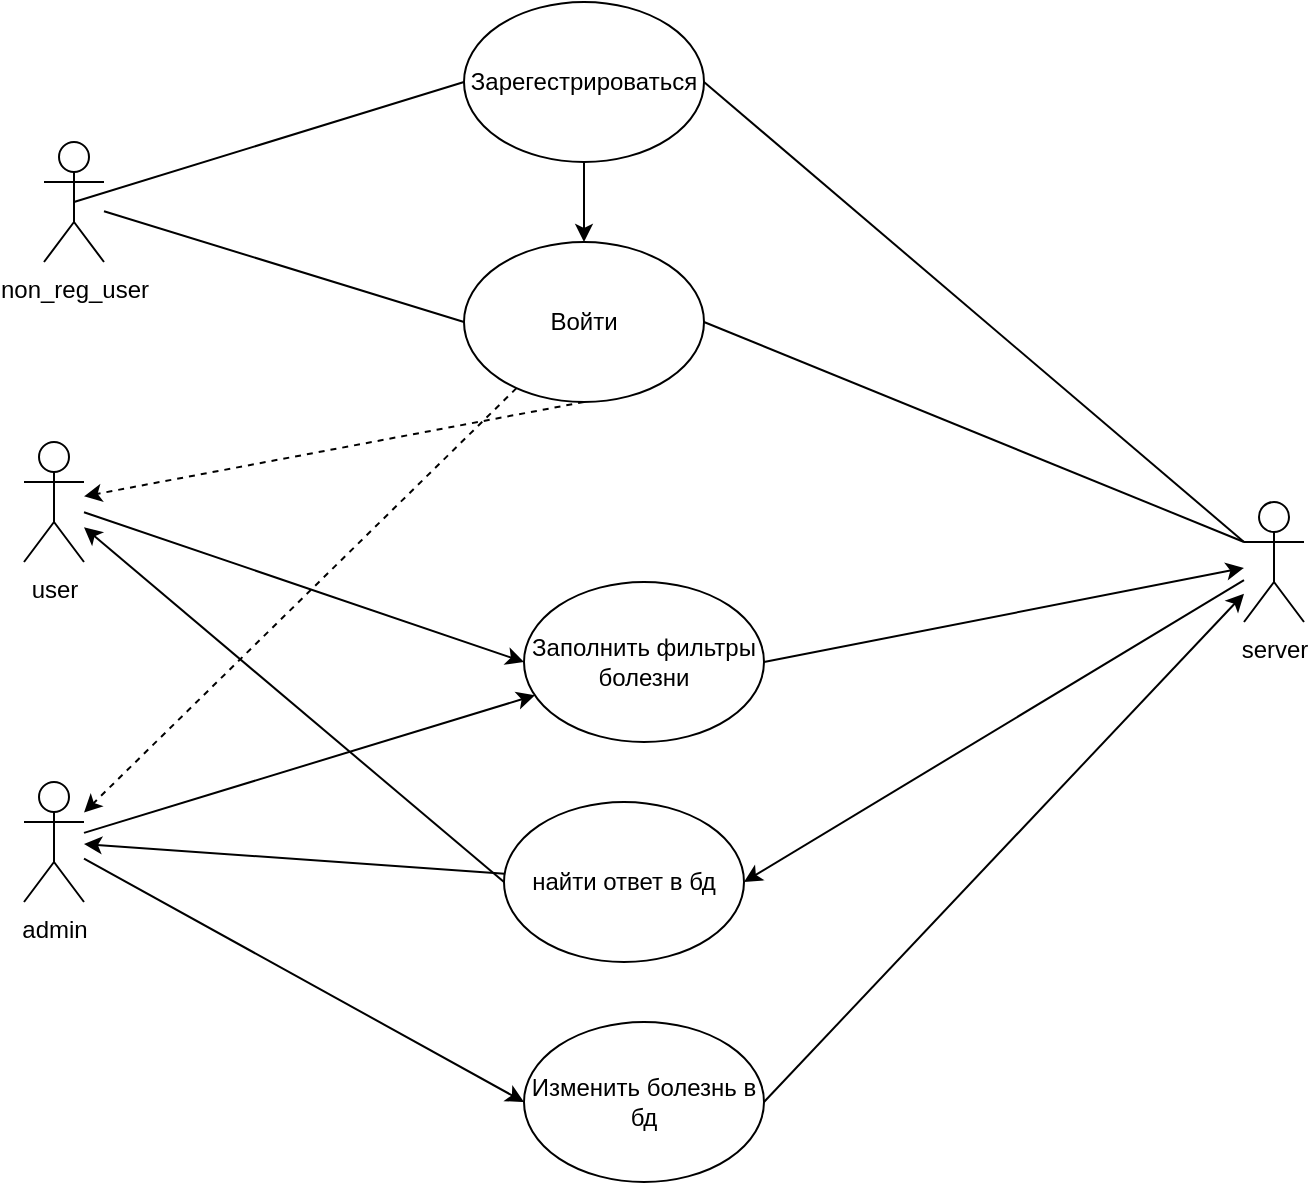 <mxfile version="23.1.4" type="github">
  <diagram name="Страница — 1" id="m8arWx0EG83opCsC5O5C">
    <mxGraphModel dx="1179" dy="667" grid="1" gridSize="10" guides="1" tooltips="1" connect="1" arrows="1" fold="1" page="1" pageScale="1" pageWidth="827" pageHeight="1169" math="0" shadow="0">
      <root>
        <mxCell id="0" />
        <mxCell id="1" parent="0" />
        <mxCell id="ostOCQ8j3PkY-LxwMmQr-1" value="non_reg_user" style="shape=umlActor;verticalLabelPosition=bottom;verticalAlign=top;html=1;outlineConnect=0;" vertex="1" parent="1">
          <mxGeometry x="90" y="70" width="30" height="60" as="geometry" />
        </mxCell>
        <mxCell id="ostOCQ8j3PkY-LxwMmQr-2" value="admin" style="shape=umlActor;verticalLabelPosition=bottom;verticalAlign=top;html=1;outlineConnect=0;" vertex="1" parent="1">
          <mxGeometry x="80" y="390" width="30" height="60" as="geometry" />
        </mxCell>
        <mxCell id="ostOCQ8j3PkY-LxwMmQr-3" value="user" style="shape=umlActor;verticalLabelPosition=bottom;verticalAlign=top;html=1;outlineConnect=0;" vertex="1" parent="1">
          <mxGeometry x="80" y="220" width="30" height="60" as="geometry" />
        </mxCell>
        <mxCell id="ostOCQ8j3PkY-LxwMmQr-9" value="server" style="shape=umlActor;verticalLabelPosition=bottom;verticalAlign=top;html=1;outlineConnect=0;" vertex="1" parent="1">
          <mxGeometry x="690" y="250" width="30" height="60" as="geometry" />
        </mxCell>
        <mxCell id="ostOCQ8j3PkY-LxwMmQr-10" value="Войти" style="ellipse;whiteSpace=wrap;html=1;" vertex="1" parent="1">
          <mxGeometry x="300" y="120" width="120" height="80" as="geometry" />
        </mxCell>
        <mxCell id="ostOCQ8j3PkY-LxwMmQr-11" value="Зарегестрироваться" style="ellipse;whiteSpace=wrap;html=1;" vertex="1" parent="1">
          <mxGeometry x="300" width="120" height="80" as="geometry" />
        </mxCell>
        <mxCell id="ostOCQ8j3PkY-LxwMmQr-12" value="" style="endArrow=none;html=1;rounded=0;entryX=0;entryY=0.5;entryDx=0;entryDy=0;endFill=0;" edge="1" parent="1" source="ostOCQ8j3PkY-LxwMmQr-1" target="ostOCQ8j3PkY-LxwMmQr-10">
          <mxGeometry width="50" height="50" relative="1" as="geometry">
            <mxPoint x="390" y="320" as="sourcePoint" />
            <mxPoint x="440" y="270" as="targetPoint" />
          </mxGeometry>
        </mxCell>
        <mxCell id="ostOCQ8j3PkY-LxwMmQr-13" value="" style="endArrow=none;html=1;rounded=0;exitX=1;exitY=0.5;exitDx=0;exitDy=0;entryX=0;entryY=0.333;entryDx=0;entryDy=0;entryPerimeter=0;endFill=0;" edge="1" parent="1" source="ostOCQ8j3PkY-LxwMmQr-10" target="ostOCQ8j3PkY-LxwMmQr-9">
          <mxGeometry width="50" height="50" relative="1" as="geometry">
            <mxPoint x="390" y="320" as="sourcePoint" />
            <mxPoint x="440" y="270" as="targetPoint" />
          </mxGeometry>
        </mxCell>
        <mxCell id="ostOCQ8j3PkY-LxwMmQr-14" value="" style="endArrow=none;html=1;rounded=0;exitX=0.5;exitY=0.5;exitDx=0;exitDy=0;exitPerimeter=0;entryX=0;entryY=0.5;entryDx=0;entryDy=0;" edge="1" parent="1" source="ostOCQ8j3PkY-LxwMmQr-1" target="ostOCQ8j3PkY-LxwMmQr-11">
          <mxGeometry width="50" height="50" relative="1" as="geometry">
            <mxPoint x="270" y="320" as="sourcePoint" />
            <mxPoint x="320" y="270" as="targetPoint" />
          </mxGeometry>
        </mxCell>
        <mxCell id="ostOCQ8j3PkY-LxwMmQr-15" value="" style="endArrow=none;html=1;rounded=0;exitX=1;exitY=0.5;exitDx=0;exitDy=0;entryX=0;entryY=0.333;entryDx=0;entryDy=0;entryPerimeter=0;" edge="1" parent="1" source="ostOCQ8j3PkY-LxwMmQr-11" target="ostOCQ8j3PkY-LxwMmQr-9">
          <mxGeometry width="50" height="50" relative="1" as="geometry">
            <mxPoint x="270" y="320" as="sourcePoint" />
            <mxPoint x="320" y="270" as="targetPoint" />
          </mxGeometry>
        </mxCell>
        <mxCell id="ostOCQ8j3PkY-LxwMmQr-16" value="" style="endArrow=classic;html=1;rounded=0;exitX=0.5;exitY=1;exitDx=0;exitDy=0;entryX=0.5;entryY=0;entryDx=0;entryDy=0;" edge="1" parent="1" source="ostOCQ8j3PkY-LxwMmQr-11" target="ostOCQ8j3PkY-LxwMmQr-10">
          <mxGeometry width="50" height="50" relative="1" as="geometry">
            <mxPoint x="270" y="320" as="sourcePoint" />
            <mxPoint x="320" y="270" as="targetPoint" />
          </mxGeometry>
        </mxCell>
        <mxCell id="ostOCQ8j3PkY-LxwMmQr-17" value="" style="endArrow=classic;html=1;rounded=0;exitX=0.5;exitY=1;exitDx=0;exitDy=0;dashed=1;" edge="1" parent="1" source="ostOCQ8j3PkY-LxwMmQr-10" target="ostOCQ8j3PkY-LxwMmQr-3">
          <mxGeometry width="50" height="50" relative="1" as="geometry">
            <mxPoint x="270" y="320" as="sourcePoint" />
            <mxPoint x="320" y="270" as="targetPoint" />
          </mxGeometry>
        </mxCell>
        <mxCell id="ostOCQ8j3PkY-LxwMmQr-18" value="" style="endArrow=classic;html=1;rounded=0;dashed=1;" edge="1" parent="1" source="ostOCQ8j3PkY-LxwMmQr-10" target="ostOCQ8j3PkY-LxwMmQr-2">
          <mxGeometry width="50" height="50" relative="1" as="geometry">
            <mxPoint x="370" y="250" as="sourcePoint" />
            <mxPoint x="320" y="270" as="targetPoint" />
          </mxGeometry>
        </mxCell>
        <mxCell id="ostOCQ8j3PkY-LxwMmQr-19" value="Заполнить фильтры болезни" style="ellipse;whiteSpace=wrap;html=1;" vertex="1" parent="1">
          <mxGeometry x="330" y="290" width="120" height="80" as="geometry" />
        </mxCell>
        <mxCell id="ostOCQ8j3PkY-LxwMmQr-20" value="" style="endArrow=classic;html=1;rounded=0;entryX=0;entryY=0.5;entryDx=0;entryDy=0;" edge="1" parent="1" source="ostOCQ8j3PkY-LxwMmQr-3" target="ostOCQ8j3PkY-LxwMmQr-19">
          <mxGeometry width="50" height="50" relative="1" as="geometry">
            <mxPoint x="270" y="420" as="sourcePoint" />
            <mxPoint x="320" y="370" as="targetPoint" />
          </mxGeometry>
        </mxCell>
        <mxCell id="ostOCQ8j3PkY-LxwMmQr-21" value="" style="endArrow=classic;html=1;rounded=0;" edge="1" parent="1" source="ostOCQ8j3PkY-LxwMmQr-2" target="ostOCQ8j3PkY-LxwMmQr-19">
          <mxGeometry width="50" height="50" relative="1" as="geometry">
            <mxPoint x="270" y="420" as="sourcePoint" />
            <mxPoint x="320" y="370" as="targetPoint" />
          </mxGeometry>
        </mxCell>
        <mxCell id="ostOCQ8j3PkY-LxwMmQr-22" value="" style="endArrow=classic;html=1;rounded=0;exitX=1;exitY=0.5;exitDx=0;exitDy=0;" edge="1" parent="1" source="ostOCQ8j3PkY-LxwMmQr-19" target="ostOCQ8j3PkY-LxwMmQr-9">
          <mxGeometry width="50" height="50" relative="1" as="geometry">
            <mxPoint x="270" y="420" as="sourcePoint" />
            <mxPoint x="320" y="370" as="targetPoint" />
          </mxGeometry>
        </mxCell>
        <mxCell id="ostOCQ8j3PkY-LxwMmQr-23" value="" style="endArrow=classic;html=1;rounded=0;entryX=1;entryY=0.5;entryDx=0;entryDy=0;" edge="1" parent="1" source="ostOCQ8j3PkY-LxwMmQr-9" target="ostOCQ8j3PkY-LxwMmQr-24">
          <mxGeometry width="50" height="50" relative="1" as="geometry">
            <mxPoint x="270" y="420" as="sourcePoint" />
            <mxPoint x="570" y="420" as="targetPoint" />
          </mxGeometry>
        </mxCell>
        <mxCell id="ostOCQ8j3PkY-LxwMmQr-24" value="найти ответ в бд" style="ellipse;whiteSpace=wrap;html=1;" vertex="1" parent="1">
          <mxGeometry x="320" y="400" width="120" height="80" as="geometry" />
        </mxCell>
        <mxCell id="ostOCQ8j3PkY-LxwMmQr-25" value="" style="endArrow=classic;html=1;rounded=0;" edge="1" parent="1" source="ostOCQ8j3PkY-LxwMmQr-24" target="ostOCQ8j3PkY-LxwMmQr-2">
          <mxGeometry width="50" height="50" relative="1" as="geometry">
            <mxPoint x="270" y="420" as="sourcePoint" />
            <mxPoint x="320" y="370" as="targetPoint" />
          </mxGeometry>
        </mxCell>
        <mxCell id="ostOCQ8j3PkY-LxwMmQr-26" value="" style="endArrow=classic;html=1;rounded=0;exitX=0;exitY=0.5;exitDx=0;exitDy=0;" edge="1" parent="1" source="ostOCQ8j3PkY-LxwMmQr-24" target="ostOCQ8j3PkY-LxwMmQr-3">
          <mxGeometry width="50" height="50" relative="1" as="geometry">
            <mxPoint x="270" y="420" as="sourcePoint" />
            <mxPoint x="320" y="370" as="targetPoint" />
          </mxGeometry>
        </mxCell>
        <mxCell id="ostOCQ8j3PkY-LxwMmQr-28" value="Изменить болезнь в бд" style="ellipse;whiteSpace=wrap;html=1;" vertex="1" parent="1">
          <mxGeometry x="330" y="510" width="120" height="80" as="geometry" />
        </mxCell>
        <mxCell id="ostOCQ8j3PkY-LxwMmQr-29" value="" style="endArrow=classic;html=1;rounded=0;entryX=0;entryY=0.5;entryDx=0;entryDy=0;" edge="1" parent="1" source="ostOCQ8j3PkY-LxwMmQr-2" target="ostOCQ8j3PkY-LxwMmQr-28">
          <mxGeometry width="50" height="50" relative="1" as="geometry">
            <mxPoint x="250" y="400" as="sourcePoint" />
            <mxPoint x="300" y="350" as="targetPoint" />
          </mxGeometry>
        </mxCell>
        <mxCell id="ostOCQ8j3PkY-LxwMmQr-30" value="" style="endArrow=classic;html=1;rounded=0;exitX=1;exitY=0.5;exitDx=0;exitDy=0;" edge="1" parent="1" source="ostOCQ8j3PkY-LxwMmQr-28" target="ostOCQ8j3PkY-LxwMmQr-9">
          <mxGeometry width="50" height="50" relative="1" as="geometry">
            <mxPoint x="250" y="400" as="sourcePoint" />
            <mxPoint x="300" y="350" as="targetPoint" />
          </mxGeometry>
        </mxCell>
      </root>
    </mxGraphModel>
  </diagram>
</mxfile>
